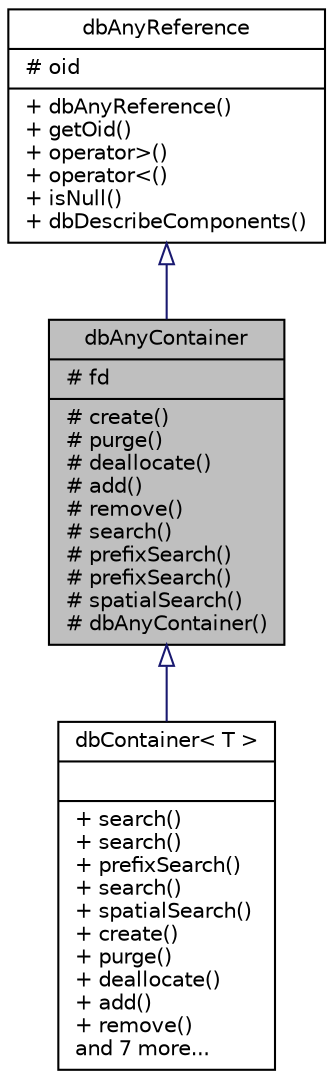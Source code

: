 digraph "dbAnyContainer"
{
 // INTERACTIVE_SVG=YES
 // LATEX_PDF_SIZE
  edge [fontname="Helvetica",fontsize="10",labelfontname="Helvetica",labelfontsize="10"];
  node [fontname="Helvetica",fontsize="10",shape=record];
  Node1 [label="{dbAnyContainer\n|# fd\l|# create()\l# purge()\l# deallocate()\l# add()\l# remove()\l# search()\l# prefixSearch()\l# prefixSearch()\l# spatialSearch()\l# dbAnyContainer()\l}",height=0.2,width=0.4,color="black", fillcolor="grey75", style="filled", fontcolor="black",tooltip=" "];
  Node2 -> Node1 [dir="back",color="midnightblue",fontsize="10",style="solid",arrowtail="onormal",fontname="Helvetica"];
  Node2 [label="{dbAnyReference\n|# oid\l|+ dbAnyReference()\l+ getOid()\l+ operator\>()\l+ operator\<()\l+ isNull()\l+ dbDescribeComponents()\l}",height=0.2,width=0.4,color="black", fillcolor="white", style="filled",URL="$classdbAnyReference.html",tooltip=" "];
  Node1 -> Node3 [dir="back",color="midnightblue",fontsize="10",style="solid",arrowtail="onormal",fontname="Helvetica"];
  Node3 [label="{dbContainer\< T \>\n||+ search()\l+ search()\l+ prefixSearch()\l+ search()\l+ spatialSearch()\l+ create()\l+ purge()\l+ deallocate()\l+ add()\l+ remove()\land 7 more...\l}",height=0.2,width=0.4,color="black", fillcolor="white", style="filled",URL="$classdbContainer.html",tooltip=" "];
}
